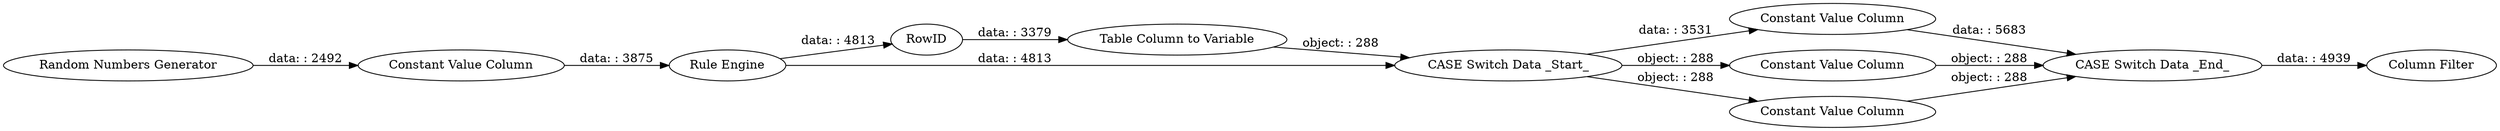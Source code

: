 digraph {
	"-341202729766202416_6" [label=RowID]
	"-341202729766202416_7" [label="CASE Switch Data _Start_"]
	"-341202729766202416_10" [label="Constant Value Column"]
	"-341202729766202416_13" [label="Column Filter"]
	"-341202729766202416_5" [label="Constant Value Column"]
	"-341202729766202416_2" [label="Rule Engine"]
	"-341202729766202416_9" [label="Constant Value Column"]
	"-341202729766202416_4" [label="Table Column to Variable"]
	"-341202729766202416_3" [label="Random Numbers Generator"]
	"-341202729766202416_12" [label="CASE Switch Data _End_"]
	"-341202729766202416_11" [label="Constant Value Column"]
	"-341202729766202416_2" -> "-341202729766202416_7" [label="data: : 4813"]
	"-341202729766202416_7" -> "-341202729766202416_9" [label="object: : 288"]
	"-341202729766202416_10" -> "-341202729766202416_12" [label="data: : 5683"]
	"-341202729766202416_2" -> "-341202729766202416_6" [label="data: : 4813"]
	"-341202729766202416_4" -> "-341202729766202416_7" [label="object: : 288"]
	"-341202729766202416_5" -> "-341202729766202416_2" [label="data: : 3875"]
	"-341202729766202416_6" -> "-341202729766202416_4" [label="data: : 3379"]
	"-341202729766202416_7" -> "-341202729766202416_11" [label="object: : 288"]
	"-341202729766202416_3" -> "-341202729766202416_5" [label="data: : 2492"]
	"-341202729766202416_7" -> "-341202729766202416_10" [label="data: : 3531"]
	"-341202729766202416_9" -> "-341202729766202416_12" [label="object: : 288"]
	"-341202729766202416_12" -> "-341202729766202416_13" [label="data: : 4939"]
	"-341202729766202416_11" -> "-341202729766202416_12" [label="object: : 288"]
	rankdir=LR
}

